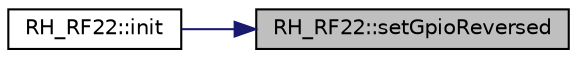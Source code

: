 digraph "RH_RF22::setGpioReversed"
{
 // LATEX_PDF_SIZE
  edge [fontname="Helvetica",fontsize="10",labelfontname="Helvetica",labelfontsize="10"];
  node [fontname="Helvetica",fontsize="10",shape=record];
  rankdir="RL";
  Node1 [label="RH_RF22::setGpioReversed",height=0.2,width=0.4,color="black", fillcolor="grey75", style="filled", fontcolor="black",tooltip=" "];
  Node1 -> Node2 [dir="back",color="midnightblue",fontsize="10",style="solid",fontname="Helvetica"];
  Node2 [label="RH_RF22::init",height=0.2,width=0.4,color="black", fillcolor="white", style="filled",URL="$class_r_h___r_f22.html#a315c71e5f023f03b0a6b8324a6a9b094",tooltip=" "];
}
